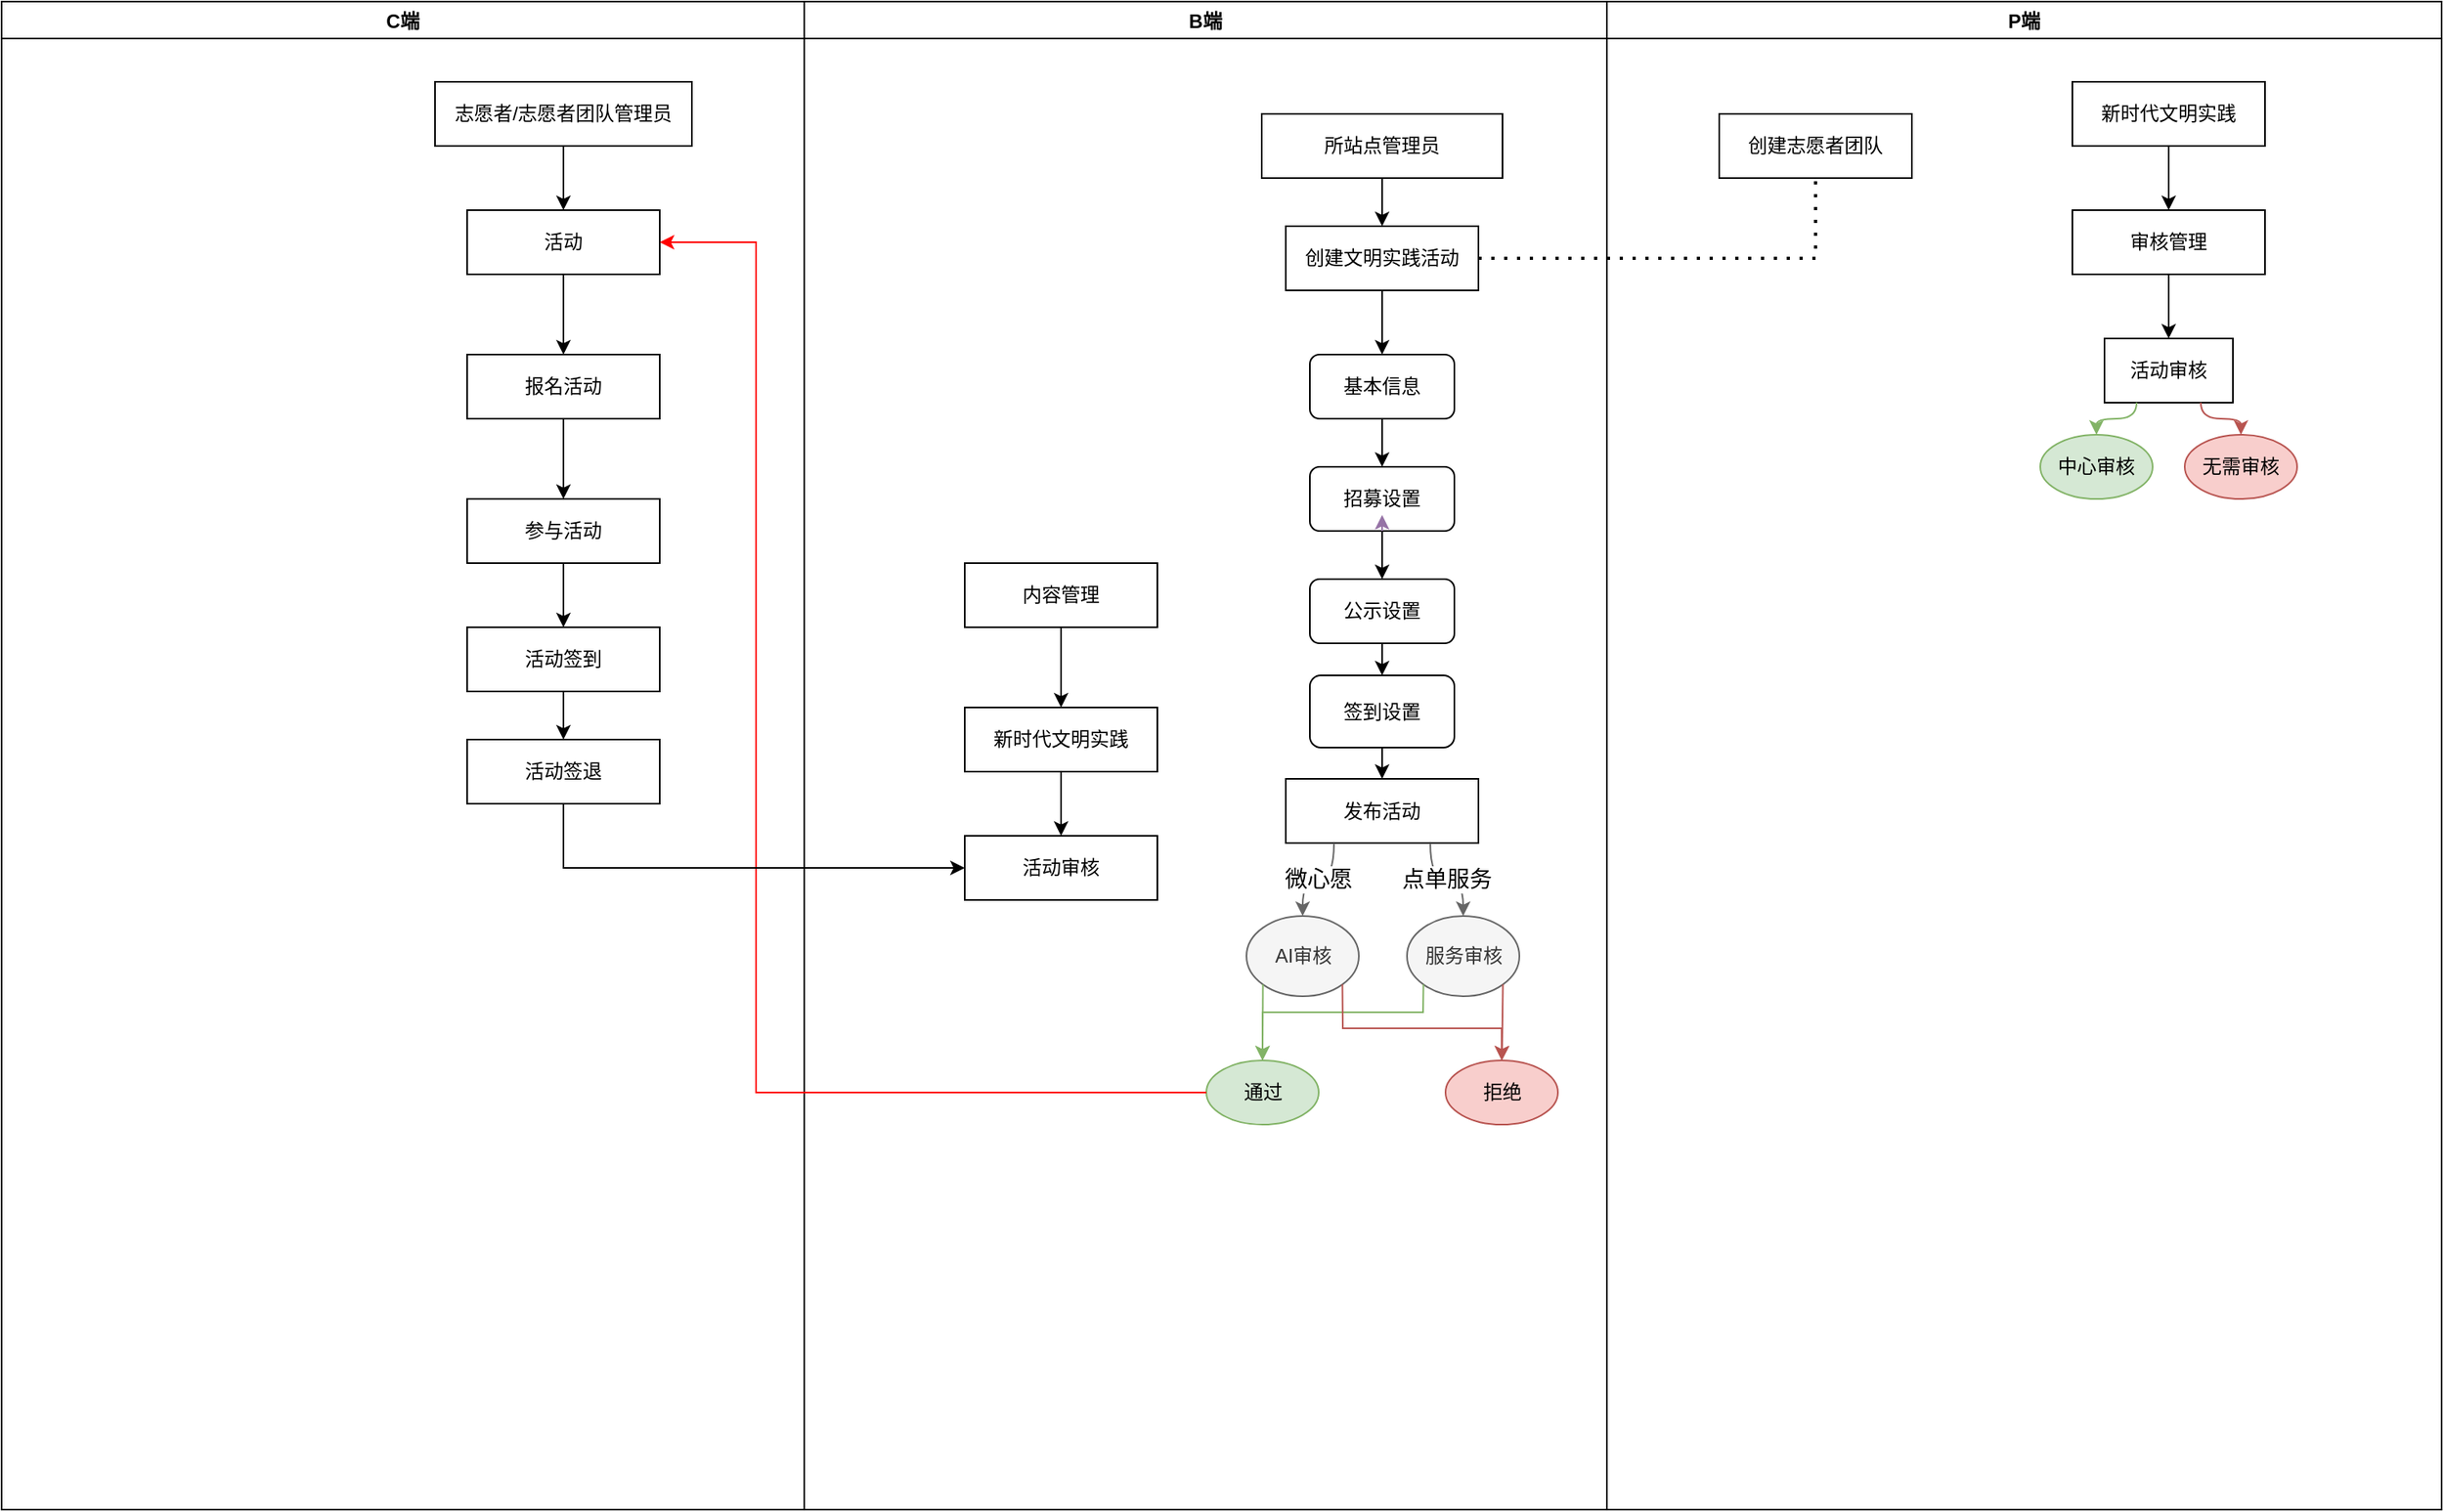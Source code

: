 <mxfile version="15.6.8" type="github">
  <diagram id="qpCgczyUxhtcVtG9j94T" name="第 1 页">
    <mxGraphModel dx="1422" dy="761" grid="1" gridSize="10" guides="1" tooltips="1" connect="1" arrows="1" fold="1" page="1" pageScale="1" pageWidth="827" pageHeight="1169" math="0" shadow="0">
      <root>
        <mxCell id="0" />
        <mxCell id="1" parent="0" />
        <mxCell id="KroNpoQIzIgqycC2E6Yz-1" value="C端" style="swimlane;" vertex="1" parent="1">
          <mxGeometry x="180" y="100" width="500" height="940" as="geometry" />
        </mxCell>
        <mxCell id="KroNpoQIzIgqycC2E6Yz-63" value="活动" style="rounded=0;whiteSpace=wrap;html=1;" vertex="1" parent="KroNpoQIzIgqycC2E6Yz-1">
          <mxGeometry x="290" y="130" width="120" height="40" as="geometry" />
        </mxCell>
        <mxCell id="KroNpoQIzIgqycC2E6Yz-64" value="志愿者/志愿者团队管理员" style="rounded=0;whiteSpace=wrap;html=1;" vertex="1" parent="KroNpoQIzIgqycC2E6Yz-1">
          <mxGeometry x="270" y="50" width="160" height="40" as="geometry" />
        </mxCell>
        <mxCell id="KroNpoQIzIgqycC2E6Yz-65" value="" style="endArrow=classic;html=1;rounded=0;strokeColor=#000000;exitX=0.5;exitY=1;exitDx=0;exitDy=0;" edge="1" parent="KroNpoQIzIgqycC2E6Yz-1" source="KroNpoQIzIgqycC2E6Yz-64" target="KroNpoQIzIgqycC2E6Yz-63">
          <mxGeometry width="50" height="50" relative="1" as="geometry">
            <mxPoint x="560" y="320" as="sourcePoint" />
            <mxPoint x="610" y="270" as="targetPoint" />
          </mxGeometry>
        </mxCell>
        <mxCell id="KroNpoQIzIgqycC2E6Yz-66" value="报名活动" style="rounded=0;whiteSpace=wrap;html=1;" vertex="1" parent="KroNpoQIzIgqycC2E6Yz-1">
          <mxGeometry x="290" y="220" width="120" height="40" as="geometry" />
        </mxCell>
        <mxCell id="KroNpoQIzIgqycC2E6Yz-67" value="" style="endArrow=classic;html=1;rounded=0;strokeColor=#000000;exitX=0.5;exitY=1;exitDx=0;exitDy=0;entryX=0.5;entryY=0;entryDx=0;entryDy=0;" edge="1" parent="KroNpoQIzIgqycC2E6Yz-1" source="KroNpoQIzIgqycC2E6Yz-63" target="KroNpoQIzIgqycC2E6Yz-66">
          <mxGeometry width="50" height="50" relative="1" as="geometry">
            <mxPoint x="560" y="320" as="sourcePoint" />
            <mxPoint x="610" y="270" as="targetPoint" />
          </mxGeometry>
        </mxCell>
        <mxCell id="KroNpoQIzIgqycC2E6Yz-70" value="参与活动" style="rounded=0;whiteSpace=wrap;html=1;" vertex="1" parent="KroNpoQIzIgqycC2E6Yz-1">
          <mxGeometry x="290" y="310" width="120" height="40" as="geometry" />
        </mxCell>
        <mxCell id="KroNpoQIzIgqycC2E6Yz-71" value="活动签到" style="rounded=0;whiteSpace=wrap;html=1;" vertex="1" parent="KroNpoQIzIgqycC2E6Yz-1">
          <mxGeometry x="290" y="390" width="120" height="40" as="geometry" />
        </mxCell>
        <mxCell id="KroNpoQIzIgqycC2E6Yz-72" value="活动签退" style="rounded=0;whiteSpace=wrap;html=1;" vertex="1" parent="KroNpoQIzIgqycC2E6Yz-1">
          <mxGeometry x="290" y="460" width="120" height="40" as="geometry" />
        </mxCell>
        <mxCell id="KroNpoQIzIgqycC2E6Yz-73" value="" style="endArrow=classic;html=1;rounded=0;fontSize=14;strokeColor=#000000;exitX=0.5;exitY=1;exitDx=0;exitDy=0;entryX=0.5;entryY=0;entryDx=0;entryDy=0;" edge="1" parent="KroNpoQIzIgqycC2E6Yz-1" source="KroNpoQIzIgqycC2E6Yz-70" target="KroNpoQIzIgqycC2E6Yz-71">
          <mxGeometry width="50" height="50" relative="1" as="geometry">
            <mxPoint x="550" y="320" as="sourcePoint" />
            <mxPoint x="600" y="270" as="targetPoint" />
          </mxGeometry>
        </mxCell>
        <mxCell id="KroNpoQIzIgqycC2E6Yz-74" value="" style="endArrow=classic;html=1;rounded=0;fontSize=14;strokeColor=#000000;exitX=0.5;exitY=1;exitDx=0;exitDy=0;entryX=0.5;entryY=0;entryDx=0;entryDy=0;" edge="1" parent="KroNpoQIzIgqycC2E6Yz-1" source="KroNpoQIzIgqycC2E6Yz-71" target="KroNpoQIzIgqycC2E6Yz-72">
          <mxGeometry width="50" height="50" relative="1" as="geometry">
            <mxPoint x="550" y="320" as="sourcePoint" />
            <mxPoint x="600" y="270" as="targetPoint" />
          </mxGeometry>
        </mxCell>
        <mxCell id="KroNpoQIzIgqycC2E6Yz-3" value="B端" style="swimlane;" vertex="1" parent="1">
          <mxGeometry x="680" y="100" width="500" height="940" as="geometry" />
        </mxCell>
        <mxCell id="KroNpoQIzIgqycC2E6Yz-6" value="所站点管理员" style="rounded=0;whiteSpace=wrap;html=1;" vertex="1" parent="KroNpoQIzIgqycC2E6Yz-3">
          <mxGeometry x="285" y="70" width="150" height="40" as="geometry" />
        </mxCell>
        <mxCell id="KroNpoQIzIgqycC2E6Yz-7" value="创建文明实践活动" style="rounded=0;whiteSpace=wrap;html=1;" vertex="1" parent="KroNpoQIzIgqycC2E6Yz-3">
          <mxGeometry x="300" y="140" width="120" height="40" as="geometry" />
        </mxCell>
        <mxCell id="KroNpoQIzIgqycC2E6Yz-8" value="" style="endArrow=classic;html=1;rounded=0;exitX=0.5;exitY=1;exitDx=0;exitDy=0;entryX=0.5;entryY=0;entryDx=0;entryDy=0;" edge="1" parent="KroNpoQIzIgqycC2E6Yz-3" source="KroNpoQIzIgqycC2E6Yz-6" target="KroNpoQIzIgqycC2E6Yz-7">
          <mxGeometry width="50" height="50" relative="1" as="geometry">
            <mxPoint x="205" y="410" as="sourcePoint" />
            <mxPoint x="255" y="360" as="targetPoint" />
          </mxGeometry>
        </mxCell>
        <mxCell id="KroNpoQIzIgqycC2E6Yz-9" value="基本信息" style="rounded=1;whiteSpace=wrap;html=1;" vertex="1" parent="KroNpoQIzIgqycC2E6Yz-3">
          <mxGeometry x="315" y="220" width="90" height="40" as="geometry" />
        </mxCell>
        <mxCell id="KroNpoQIzIgqycC2E6Yz-11" value="公示设置" style="rounded=1;whiteSpace=wrap;html=1;" vertex="1" parent="KroNpoQIzIgqycC2E6Yz-3">
          <mxGeometry x="315" y="360" width="90" height="40" as="geometry" />
        </mxCell>
        <mxCell id="KroNpoQIzIgqycC2E6Yz-12" value="签到设置" style="rounded=1;whiteSpace=wrap;html=1;" vertex="1" parent="KroNpoQIzIgqycC2E6Yz-3">
          <mxGeometry x="315" y="420" width="90" height="45" as="geometry" />
        </mxCell>
        <mxCell id="KroNpoQIzIgqycC2E6Yz-13" value="" style="endArrow=classic;html=1;rounded=0;exitX=0.5;exitY=1;exitDx=0;exitDy=0;entryX=0.5;entryY=0;entryDx=0;entryDy=0;" edge="1" parent="KroNpoQIzIgqycC2E6Yz-3" source="KroNpoQIzIgqycC2E6Yz-7" target="KroNpoQIzIgqycC2E6Yz-9">
          <mxGeometry width="50" height="50" relative="1" as="geometry">
            <mxPoint x="205" y="410" as="sourcePoint" />
            <mxPoint x="255" y="360" as="targetPoint" />
          </mxGeometry>
        </mxCell>
        <mxCell id="KroNpoQIzIgqycC2E6Yz-16" value="" style="endArrow=classic;html=1;rounded=0;exitX=0.5;exitY=1;exitDx=0;exitDy=0;entryX=0.5;entryY=0;entryDx=0;entryDy=0;" edge="1" parent="KroNpoQIzIgqycC2E6Yz-3" source="KroNpoQIzIgqycC2E6Yz-11" target="KroNpoQIzIgqycC2E6Yz-12">
          <mxGeometry width="50" height="50" relative="1" as="geometry">
            <mxPoint x="205" y="485" as="sourcePoint" />
            <mxPoint x="255" y="435" as="targetPoint" />
          </mxGeometry>
        </mxCell>
        <mxCell id="KroNpoQIzIgqycC2E6Yz-32" value="发布活动" style="rounded=0;whiteSpace=wrap;html=1;" vertex="1" parent="KroNpoQIzIgqycC2E6Yz-3">
          <mxGeometry x="300" y="484.5" width="120" height="40" as="geometry" />
        </mxCell>
        <mxCell id="KroNpoQIzIgqycC2E6Yz-33" value="" style="endArrow=classic;html=1;rounded=0;exitX=0.5;exitY=1;exitDx=0;exitDy=0;entryX=0.5;entryY=0;entryDx=0;entryDy=0;" edge="1" parent="KroNpoQIzIgqycC2E6Yz-3" source="KroNpoQIzIgqycC2E6Yz-12" target="KroNpoQIzIgqycC2E6Yz-32">
          <mxGeometry width="50" height="50" relative="1" as="geometry">
            <mxPoint x="140" y="430" as="sourcePoint" />
            <mxPoint x="190" y="380" as="targetPoint" />
          </mxGeometry>
        </mxCell>
        <mxCell id="KroNpoQIzIgqycC2E6Yz-36" value="AI审核" style="ellipse;whiteSpace=wrap;html=1;fillColor=#f5f5f5;fontColor=#333333;strokeColor=#666666;" vertex="1" parent="KroNpoQIzIgqycC2E6Yz-3">
          <mxGeometry x="275.5" y="570" width="70" height="50" as="geometry" />
        </mxCell>
        <mxCell id="KroNpoQIzIgqycC2E6Yz-35" value="&lt;font style=&quot;font-size: 14px&quot;&gt;微心愿&lt;/font&gt;" style="endArrow=classic;html=1;rounded=0;exitX=0.25;exitY=1;exitDx=0;exitDy=0;fillColor=#f5f5f5;strokeColor=#666666;edgeStyle=orthogonalEdgeStyle;curved=1;" edge="1" parent="KroNpoQIzIgqycC2E6Yz-3" source="KroNpoQIzIgqycC2E6Yz-32" target="KroNpoQIzIgqycC2E6Yz-36">
          <mxGeometry width="50" height="50" relative="1" as="geometry">
            <mxPoint x="100" y="650" as="sourcePoint" />
            <mxPoint x="130" y="700" as="targetPoint" />
          </mxGeometry>
        </mxCell>
        <mxCell id="KroNpoQIzIgqycC2E6Yz-37" value="服务审核" style="ellipse;whiteSpace=wrap;html=1;fillColor=#f5f5f5;fontColor=#333333;strokeColor=#666666;" vertex="1" parent="KroNpoQIzIgqycC2E6Yz-3">
          <mxGeometry x="375.5" y="570" width="70" height="50" as="geometry" />
        </mxCell>
        <mxCell id="KroNpoQIzIgqycC2E6Yz-38" value="&lt;font style=&quot;font-size: 14px&quot;&gt;点单服务&lt;/font&gt;" style="endArrow=classic;html=1;rounded=0;curved=1;exitX=0.75;exitY=1;exitDx=0;exitDy=0;entryX=0.5;entryY=0;entryDx=0;entryDy=0;edgeStyle=orthogonalEdgeStyle;fillColor=#f5f5f5;strokeColor=#666666;" edge="1" parent="KroNpoQIzIgqycC2E6Yz-3" source="KroNpoQIzIgqycC2E6Yz-32" target="KroNpoQIzIgqycC2E6Yz-37">
          <mxGeometry width="50" height="50" relative="1" as="geometry">
            <mxPoint x="150" y="660" as="sourcePoint" />
            <mxPoint x="150" y="460" as="targetPoint" />
          </mxGeometry>
        </mxCell>
        <mxCell id="KroNpoQIzIgqycC2E6Yz-43" value="内容管理" style="rounded=0;whiteSpace=wrap;html=1;" vertex="1" parent="KroNpoQIzIgqycC2E6Yz-3">
          <mxGeometry x="100" y="350" width="120" height="40" as="geometry" />
        </mxCell>
        <mxCell id="KroNpoQIzIgqycC2E6Yz-45" value="活动审核" style="rounded=0;whiteSpace=wrap;html=1;" vertex="1" parent="KroNpoQIzIgqycC2E6Yz-3">
          <mxGeometry x="100" y="520" width="120" height="40" as="geometry" />
        </mxCell>
        <mxCell id="KroNpoQIzIgqycC2E6Yz-46" value="新时代文明实践" style="rounded=0;whiteSpace=wrap;html=1;" vertex="1" parent="KroNpoQIzIgqycC2E6Yz-3">
          <mxGeometry x="100" y="440" width="120" height="40" as="geometry" />
        </mxCell>
        <mxCell id="KroNpoQIzIgqycC2E6Yz-47" value="" style="endArrow=classic;html=1;rounded=1;strokeColor=default;exitX=0.5;exitY=1;exitDx=0;exitDy=0;" edge="1" parent="KroNpoQIzIgqycC2E6Yz-3" source="KroNpoQIzIgqycC2E6Yz-43" target="KroNpoQIzIgqycC2E6Yz-46">
          <mxGeometry width="50" height="50" relative="1" as="geometry">
            <mxPoint x="393" y="480" as="sourcePoint" />
            <mxPoint x="443" y="430" as="targetPoint" />
          </mxGeometry>
        </mxCell>
        <mxCell id="KroNpoQIzIgqycC2E6Yz-48" value="" style="endArrow=classic;html=1;rounded=1;strokeColor=default;exitX=0.5;exitY=1;exitDx=0;exitDy=0;entryX=0.5;entryY=0;entryDx=0;entryDy=0;" edge="1" parent="KroNpoQIzIgqycC2E6Yz-3" source="KroNpoQIzIgqycC2E6Yz-46" target="KroNpoQIzIgqycC2E6Yz-45">
          <mxGeometry width="50" height="50" relative="1" as="geometry">
            <mxPoint x="393" y="480" as="sourcePoint" />
            <mxPoint x="443" y="430" as="targetPoint" />
          </mxGeometry>
        </mxCell>
        <mxCell id="KroNpoQIzIgqycC2E6Yz-55" value="通过" style="ellipse;whiteSpace=wrap;html=1;fillColor=#d5e8d4;strokeColor=#82b366;" vertex="1" parent="KroNpoQIzIgqycC2E6Yz-3">
          <mxGeometry x="250.5" y="660" width="70" height="40" as="geometry" />
        </mxCell>
        <mxCell id="KroNpoQIzIgqycC2E6Yz-56" value="拒绝" style="ellipse;whiteSpace=wrap;html=1;fillColor=#f8cecc;strokeColor=#b85450;" vertex="1" parent="KroNpoQIzIgqycC2E6Yz-3">
          <mxGeometry x="399.5" y="660" width="70" height="40" as="geometry" />
        </mxCell>
        <mxCell id="KroNpoQIzIgqycC2E6Yz-57" value="" style="endArrow=classic;html=1;rounded=1;strokeColor=#82b366;exitX=0;exitY=1;exitDx=0;exitDy=0;entryX=0.5;entryY=0;entryDx=0;entryDy=0;fillColor=#d5e8d4;" edge="1" parent="KroNpoQIzIgqycC2E6Yz-3" source="KroNpoQIzIgqycC2E6Yz-36" target="KroNpoQIzIgqycC2E6Yz-55">
          <mxGeometry width="50" height="50" relative="1" as="geometry">
            <mxPoint x="295.5" y="540" as="sourcePoint" />
            <mxPoint x="345.5" y="490" as="targetPoint" />
          </mxGeometry>
        </mxCell>
        <mxCell id="KroNpoQIzIgqycC2E6Yz-10" value="招募设置" style="rounded=1;whiteSpace=wrap;html=1;" vertex="1" parent="KroNpoQIzIgqycC2E6Yz-3">
          <mxGeometry x="315" y="290" width="90" height="40" as="geometry" />
        </mxCell>
        <mxCell id="KroNpoQIzIgqycC2E6Yz-14" value="" style="endArrow=classic;html=1;rounded=0;exitX=0.5;exitY=1;exitDx=0;exitDy=0;" edge="1" parent="KroNpoQIzIgqycC2E6Yz-3" source="KroNpoQIzIgqycC2E6Yz-9" target="KroNpoQIzIgqycC2E6Yz-10">
          <mxGeometry width="50" height="50" relative="1" as="geometry">
            <mxPoint x="205" y="410" as="sourcePoint" />
            <mxPoint x="255" y="360" as="targetPoint" />
          </mxGeometry>
        </mxCell>
        <mxCell id="KroNpoQIzIgqycC2E6Yz-15" value="" style="endArrow=classic;html=1;rounded=0;exitX=0.5;exitY=1;exitDx=0;exitDy=0;entryX=0.5;entryY=0;entryDx=0;entryDy=0;" edge="1" parent="KroNpoQIzIgqycC2E6Yz-3" source="KroNpoQIzIgqycC2E6Yz-10" target="KroNpoQIzIgqycC2E6Yz-11">
          <mxGeometry width="50" height="50" relative="1" as="geometry">
            <mxPoint x="205" y="440" as="sourcePoint" />
            <mxPoint x="255" y="390" as="targetPoint" />
          </mxGeometry>
        </mxCell>
        <mxCell id="KroNpoQIzIgqycC2E6Yz-58" value="" style="endArrow=classic;html=1;rounded=0;strokeColor=#82b366;exitX=0;exitY=1;exitDx=0;exitDy=0;entryX=0.5;entryY=0;entryDx=0;entryDy=0;fillColor=#d5e8d4;" edge="1" parent="KroNpoQIzIgqycC2E6Yz-3" source="KroNpoQIzIgqycC2E6Yz-37" target="KroNpoQIzIgqycC2E6Yz-55">
          <mxGeometry width="50" height="50" relative="1" as="geometry">
            <mxPoint x="295.5" y="400" as="sourcePoint" />
            <mxPoint x="345.5" y="350" as="targetPoint" />
            <Array as="points">
              <mxPoint x="385.5" y="630" />
              <mxPoint x="285.5" y="630" />
            </Array>
          </mxGeometry>
        </mxCell>
        <mxCell id="KroNpoQIzIgqycC2E6Yz-59" value="" style="endArrow=classic;html=1;rounded=0;strokeColor=#b85450;exitX=1;exitY=1;exitDx=0;exitDy=0;fillColor=#f8cecc;" edge="1" parent="KroNpoQIzIgqycC2E6Yz-3" source="KroNpoQIzIgqycC2E6Yz-37" target="KroNpoQIzIgqycC2E6Yz-56">
          <mxGeometry width="50" height="50" relative="1" as="geometry">
            <mxPoint x="295.5" y="400" as="sourcePoint" />
            <mxPoint x="345.5" y="350" as="targetPoint" />
          </mxGeometry>
        </mxCell>
        <mxCell id="KroNpoQIzIgqycC2E6Yz-60" value="" style="endArrow=classic;html=1;rounded=0;strokeColor=#b85450;exitX=1;exitY=1;exitDx=0;exitDy=0;entryX=0.5;entryY=0;entryDx=0;entryDy=0;fillColor=#f8cecc;" edge="1" parent="KroNpoQIzIgqycC2E6Yz-3" source="KroNpoQIzIgqycC2E6Yz-36" target="KroNpoQIzIgqycC2E6Yz-56">
          <mxGeometry width="50" height="50" relative="1" as="geometry">
            <mxPoint x="295.5" y="400" as="sourcePoint" />
            <mxPoint x="345.5" y="350" as="targetPoint" />
            <Array as="points">
              <mxPoint x="335.5" y="640" />
              <mxPoint x="434.5" y="640" />
            </Array>
          </mxGeometry>
        </mxCell>
        <mxCell id="KroNpoQIzIgqycC2E6Yz-4" value="P端" style="swimlane;" vertex="1" parent="1">
          <mxGeometry x="1180" y="100" width="520" height="940" as="geometry" />
        </mxCell>
        <mxCell id="KroNpoQIzIgqycC2E6Yz-5" value="创建志愿者团队" style="rounded=0;whiteSpace=wrap;html=1;" vertex="1" parent="KroNpoQIzIgqycC2E6Yz-4">
          <mxGeometry x="70" y="70" width="120" height="40" as="geometry" />
        </mxCell>
        <mxCell id="KroNpoQIzIgqycC2E6Yz-19" value="新时代文明实践" style="rounded=0;whiteSpace=wrap;html=1;" vertex="1" parent="KroNpoQIzIgqycC2E6Yz-4">
          <mxGeometry x="290" y="50" width="120" height="40" as="geometry" />
        </mxCell>
        <mxCell id="KroNpoQIzIgqycC2E6Yz-21" value="审核管理" style="rounded=0;whiteSpace=wrap;html=1;" vertex="1" parent="KroNpoQIzIgqycC2E6Yz-4">
          <mxGeometry x="290" y="130" width="120" height="40" as="geometry" />
        </mxCell>
        <mxCell id="KroNpoQIzIgqycC2E6Yz-22" value="活动审核" style="rounded=0;whiteSpace=wrap;html=1;" vertex="1" parent="KroNpoQIzIgqycC2E6Yz-4">
          <mxGeometry x="310" y="210" width="80" height="40" as="geometry" />
        </mxCell>
        <mxCell id="KroNpoQIzIgqycC2E6Yz-23" value="" style="endArrow=classic;html=1;rounded=0;exitX=0.5;exitY=1;exitDx=0;exitDy=0;" edge="1" parent="KroNpoQIzIgqycC2E6Yz-4" source="KroNpoQIzIgqycC2E6Yz-21" target="KroNpoQIzIgqycC2E6Yz-22">
          <mxGeometry width="50" height="50" relative="1" as="geometry">
            <mxPoint x="20" y="290" as="sourcePoint" />
            <mxPoint x="70" y="240" as="targetPoint" />
          </mxGeometry>
        </mxCell>
        <mxCell id="KroNpoQIzIgqycC2E6Yz-24" value="中心审核" style="ellipse;whiteSpace=wrap;html=1;fillColor=#d5e8d4;strokeColor=#82b366;" vertex="1" parent="KroNpoQIzIgqycC2E6Yz-4">
          <mxGeometry x="270" y="270" width="70" height="40" as="geometry" />
        </mxCell>
        <mxCell id="KroNpoQIzIgqycC2E6Yz-25" value="无需审核" style="ellipse;whiteSpace=wrap;html=1;fillColor=#f8cecc;strokeColor=#b85450;" vertex="1" parent="KroNpoQIzIgqycC2E6Yz-4">
          <mxGeometry x="360" y="270" width="70" height="40" as="geometry" />
        </mxCell>
        <mxCell id="KroNpoQIzIgqycC2E6Yz-26" value="" style="endArrow=classic;html=1;rounded=0;exitX=0.25;exitY=1;exitDx=0;exitDy=0;entryX=0.5;entryY=0;entryDx=0;entryDy=0;edgeStyle=orthogonalEdgeStyle;curved=1;fillColor=#d5e8d4;strokeColor=#82b366;" edge="1" parent="KroNpoQIzIgqycC2E6Yz-4" source="KroNpoQIzIgqycC2E6Yz-22" target="KroNpoQIzIgqycC2E6Yz-24">
          <mxGeometry width="50" height="50" relative="1" as="geometry">
            <mxPoint x="20" y="390" as="sourcePoint" />
            <mxPoint x="70" y="340" as="targetPoint" />
          </mxGeometry>
        </mxCell>
        <mxCell id="KroNpoQIzIgqycC2E6Yz-27" value="" style="endArrow=classic;html=1;rounded=0;exitX=0.75;exitY=1;exitDx=0;exitDy=0;entryX=0.5;entryY=0;entryDx=0;entryDy=0;edgeStyle=orthogonalEdgeStyle;curved=1;fillColor=#f8cecc;strokeColor=#b85450;" edge="1" parent="KroNpoQIzIgqycC2E6Yz-4" source="KroNpoQIzIgqycC2E6Yz-22" target="KroNpoQIzIgqycC2E6Yz-25">
          <mxGeometry width="50" height="50" relative="1" as="geometry">
            <mxPoint x="20" y="390" as="sourcePoint" />
            <mxPoint x="70" y="340" as="targetPoint" />
          </mxGeometry>
        </mxCell>
        <mxCell id="KroNpoQIzIgqycC2E6Yz-18" value="" style="endArrow=none;dashed=1;html=1;dashPattern=1 3;strokeWidth=2;rounded=0;exitX=1;exitY=0.5;exitDx=0;exitDy=0;entryX=0.5;entryY=1;entryDx=0;entryDy=0;" edge="1" parent="1" source="KroNpoQIzIgqycC2E6Yz-7" target="KroNpoQIzIgqycC2E6Yz-5">
          <mxGeometry width="50" height="50" relative="1" as="geometry">
            <mxPoint x="1200" y="410" as="sourcePoint" />
            <mxPoint x="1250" y="360" as="targetPoint" />
            <Array as="points">
              <mxPoint x="1310" y="260" />
            </Array>
          </mxGeometry>
        </mxCell>
        <mxCell id="KroNpoQIzIgqycC2E6Yz-20" value="" style="endArrow=classic;html=1;rounded=0;exitX=0.5;exitY=1;exitDx=0;exitDy=0;edgeStyle=orthogonalEdgeStyle;curved=1;" edge="1" parent="1" source="KroNpoQIzIgqycC2E6Yz-19">
          <mxGeometry width="50" height="50" relative="1" as="geometry">
            <mxPoint x="1200" y="390" as="sourcePoint" />
            <mxPoint x="1530" y="230" as="targetPoint" />
          </mxGeometry>
        </mxCell>
        <mxCell id="KroNpoQIzIgqycC2E6Yz-31" value="" style="endArrow=classic;html=1;rounded=0;exitX=0.5;exitY=1;exitDx=0;exitDy=0;fillColor=#e1d5e7;strokeColor=#9673a6;startArrow=none;" edge="1" parent="1" source="KroNpoQIzIgqycC2E6Yz-10">
          <mxGeometry width="50" height="50" relative="1" as="geometry">
            <mxPoint x="1200" y="530" as="sourcePoint" />
            <mxPoint x="1040" y="420" as="targetPoint" />
            <Array as="points" />
          </mxGeometry>
        </mxCell>
        <mxCell id="KroNpoQIzIgqycC2E6Yz-62" value="" style="endArrow=classic;html=1;rounded=0;strokeColor=#FF0000;exitX=0;exitY=0.5;exitDx=0;exitDy=0;entryX=1;entryY=0.5;entryDx=0;entryDy=0;" edge="1" parent="1" source="KroNpoQIzIgqycC2E6Yz-55" target="KroNpoQIzIgqycC2E6Yz-63">
          <mxGeometry width="50" height="50" relative="1" as="geometry">
            <mxPoint x="740" y="720" as="sourcePoint" />
            <mxPoint x="590" y="220" as="targetPoint" />
            <Array as="points">
              <mxPoint x="650" y="780" />
              <mxPoint x="650" y="250" />
            </Array>
          </mxGeometry>
        </mxCell>
        <mxCell id="KroNpoQIzIgqycC2E6Yz-68" value="" style="endArrow=classic;html=1;rounded=0;strokeColor=#000000;exitX=0.5;exitY=1;exitDx=0;exitDy=0;" edge="1" parent="1" source="KroNpoQIzIgqycC2E6Yz-66">
          <mxGeometry width="50" height="50" relative="1" as="geometry">
            <mxPoint x="740" y="420" as="sourcePoint" />
            <mxPoint x="530" y="410" as="targetPoint" />
          </mxGeometry>
        </mxCell>
        <mxCell id="KroNpoQIzIgqycC2E6Yz-75" value="" style="endArrow=classic;html=1;rounded=0;fontSize=14;strokeColor=#000000;exitX=0.5;exitY=1;exitDx=0;exitDy=0;entryX=0;entryY=0.5;entryDx=0;entryDy=0;" edge="1" parent="1" source="KroNpoQIzIgqycC2E6Yz-72" target="KroNpoQIzIgqycC2E6Yz-45">
          <mxGeometry width="50" height="50" relative="1" as="geometry">
            <mxPoint x="730" y="620" as="sourcePoint" />
            <mxPoint x="780" y="570" as="targetPoint" />
            <Array as="points">
              <mxPoint x="530" y="640" />
            </Array>
          </mxGeometry>
        </mxCell>
      </root>
    </mxGraphModel>
  </diagram>
</mxfile>
